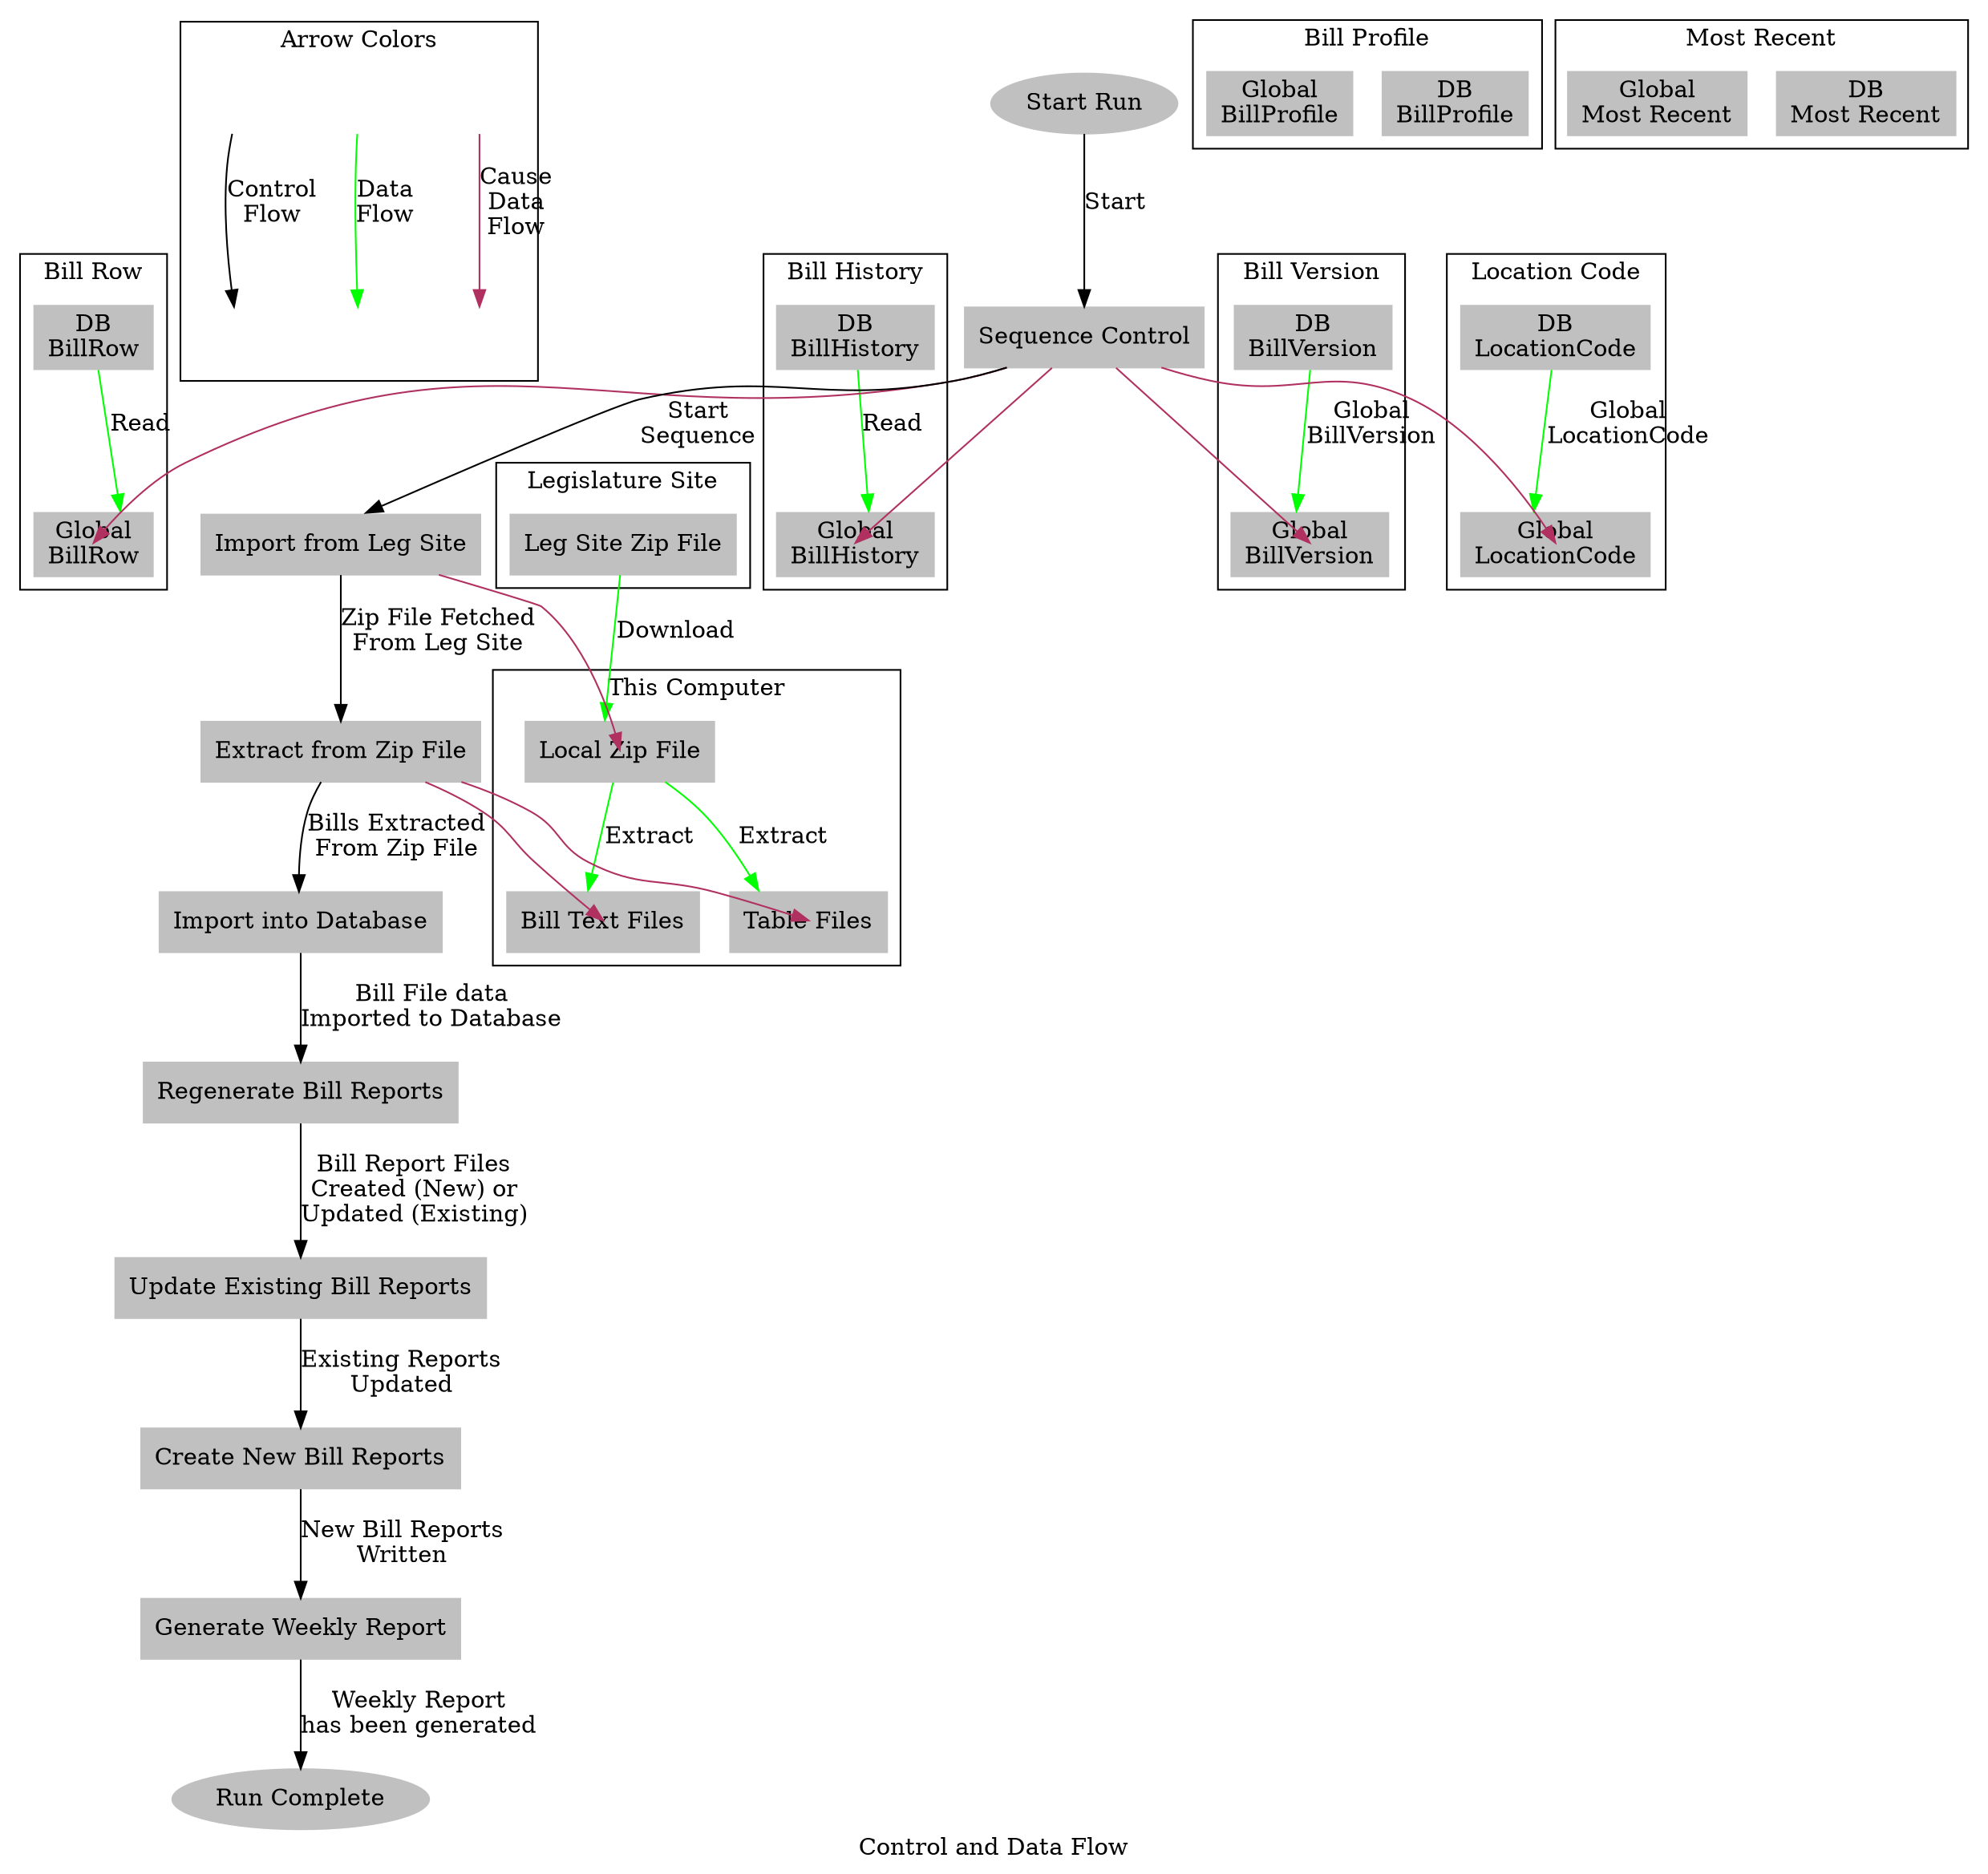 #
digraph diagram
{
   label="Control and Data Flow"
#  rankdir = LR;
#  concentrate = true;
#  edge[samehead=h1, sametail=t1];
   edge[samehead=h1];

subgraph cluster_colors {
   label = "Arrow Colors"
   "N5"   [shape = rectangle,style = invis]
   "N6"   [shape = rectangle,style = invis]
   "N3"   [shape = rectangle,style = invis]
   "N4"   [shape = rectangle,style = invis]
   "N1"   [shape = rectangle,style = invis]
   "N2"   [shape = rectangle,style = invis]
   "N1" -> "N2" [label="Control\nFlow", color=black]
   "N3" -> "N4" [label="Data\nFlow", color=green]
   "N5" -> "N6" [label="Cause\nData\nFlow", color=maroon]
}

subgraph cluster_legsite {
   label = "Legislature Site"
   "LSZip"  [label="Leg Site Zip File",shape = rectangle,style = filled,color = gray]
}

subgraph cluster_local {
   label = "This Computer"
   "LLZip"  [label="Local Zip File",shape = rectangle,style = filled,color = gray]
   "LLTxt"  [label="Bill Text Files",shape = rectangle,style = filled,color = gray]
   "LLTbl"  [label="Table Files",shape = rectangle,style = filled,color = gray]
}

subgraph cluster_BillProfile {
   label = "Bill Profile"
   "DBProfile" [label="DB\nBillProfile",shape = rectangle,style = filled,color = gray]
   "TProfile"  [label="Global\nBillProfile",shape = rectangle,style = filled,color = gray]
}
subgraph cluster_BillRow {
   label = "Bill Row"
   "DBBillRow" [label="DB\nBillRow",shape = rectangle,style = filled,color = gray]
   "TBillRow"  [label="Global\nBillRow",shape = rectangle,style = filled,color = gray]
}
subgraph cluster_BillHistory {
   label = "Bill History"
   "DBHistory" [label="DB\nBillHistory",shape = rectangle,style = filled,color = gray]
   "THistory"  [label="Global\nBillHistory",shape = rectangle,style = filled,color = gray]
}
subgraph cluster_BillVersion {
   label = "Bill Version"
   "DBVersion" [label="DB\nBillVersion",shape = rectangle,style = filled,color = gray]
   "TVersion"  [label="Global\nBillVersion",shape = rectangle,style = filled,color = gray]
}
subgraph cluster_LocationCode {
   label = "Location Code"
   "DBLocation" [label="DB\nLocationCode",shape = rectangle,style = filled,color = gray]
   "TLocation"  [label="Global\nLocationCode",shape = rectangle,style = filled,color = gray]
}
subgraph cluster_MostRecent {
   label = "Most Recent"
   "DBRecent"  [label="DB\nMost Recent",shape = rectangle,style = filled,color = gray]
   "TRecent"   [label="Global\nMost Recent",shape = rectangle,style = filled,color = gray]
}

"Done"     [label="Run Complete",shape = ellipse,style = filled,color = gray]
"Import"   [label="Import into Database",shape = rectangle,style = filled,color = gray]
"LegSite"  [label="Import from Leg Site",shape = rectangle,style = filled,color = gray]
"New"      [label="Create New Bill Reports",shape = rectangle,style = filled,color = gray]
"Regen"    [label="Regenerate Bill Reports",shape = rectangle,style = filled,color = gray]
"Report"   [label="Generate Weekly Report",shape = rectangle,style = filled,color = gray]
"Sequence" [label="Sequence Control",shape = rectangle,style = filled,color = gray]
"Start"    [label="Start Run",shape = ellipse,style = filled,color = gray]
"Update"   [label="Update Existing Bill Reports",shape = rectangle,style = filled,color = gray]
"ZipFile"  [label="Extract from Zip File",shape = rectangle,style = filled,color = gray]

"Start"    -> "Sequence" [label="Start",color=black]
"Sequence" -> "LegSite"  [label="Start\nSequence",color=black]
"LegSite"  -> "ZipFile"  [label="Zip File Fetched\nFrom Leg Site",color=black]
"ZipFile"  -> "Import"   [label="Bills Extracted\nFrom Zip File",color=black]
"Import"   -> "Regen"    [label="Bill File data\nImported to Database",color=black]
"Regen"    -> "Update"   [label="Bill Report Files\nCreated (New) or\nUpdated (Existing)",color=black]
"Update"   -> "New"      [label="Existing Reports\nUpdated",color=black]
"New"      -> "Report"   [label="New Bill Reports\nWritten",color=black]
"Report"   -> "Done"     [label="Weekly Report\nhas been generated",color=black]

"DBBillRow"  -> "TBillRow"  [label="Read",color = green]
"DBHistory"  -> "THistory"  [label="Read",color = green]
"DBLocation" -> "TLocation" [label="Global\nLocationCode",color = green]
"DBVersion"  -> "TVersion"  [label="Global\nBillVersion",color = green]
"LSZip"      -> "LLZip"     [label="Download",color=green]
"LLZip"      -> "LLTxt"     [label="Extract",color=green]
"LLZip"      -> "LLTbl"     [label="Extract",color=green]

"LegSite"  -> "LLZip"     [color=maroon]
"Sequence" -> "TBillRow"  [color=maroon]
"Sequence" -> "THistory"  [color=maroon]
"Sequence" -> "TLocation" [color=maroon]
"Sequence" -> "TVersion"  [color=maroon]
"ZipFile"  -> "LLTxt"     [color=maroon]
"ZipFile"  -> "LLTbl"     [color=maroon]
"N4"       -> "LegSite"   [style=invis]                 // Position colors subgraph over sequence start
}

